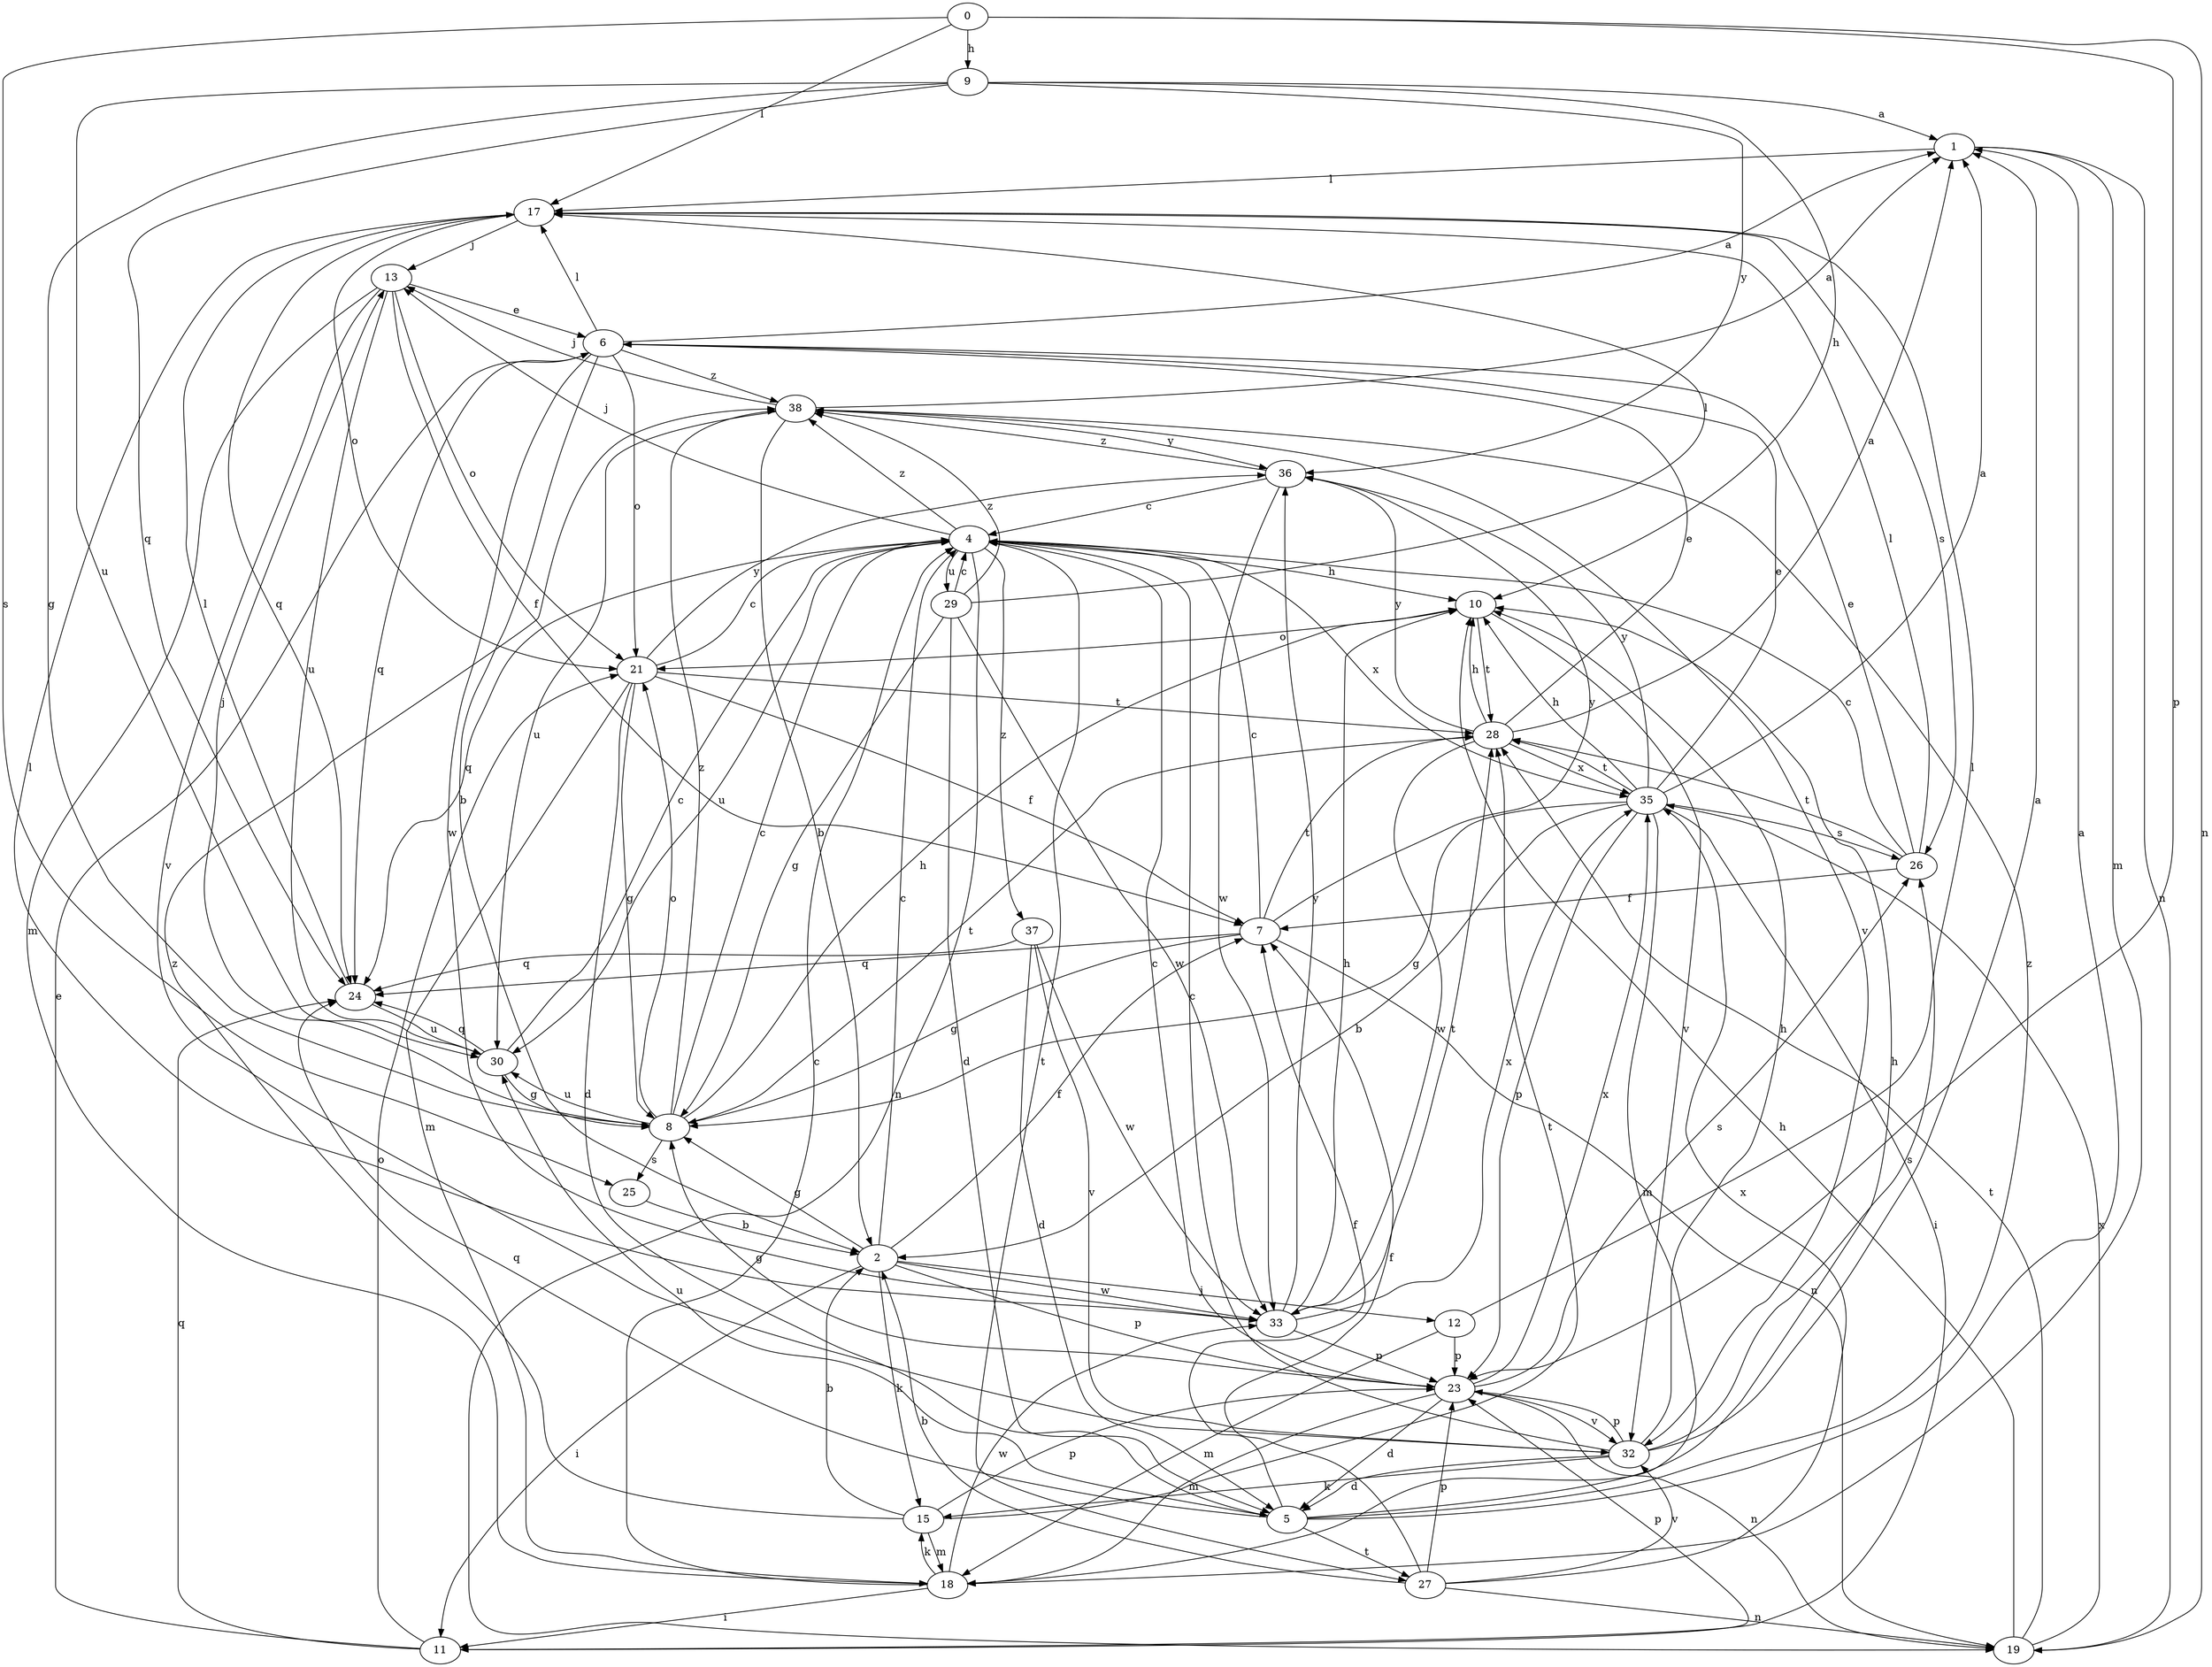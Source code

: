strict digraph  {
0;
1;
2;
4;
5;
6;
7;
8;
9;
10;
11;
12;
13;
15;
17;
18;
19;
21;
23;
24;
25;
26;
27;
28;
29;
30;
32;
33;
35;
36;
37;
38;
0 -> 9  [label=h];
0 -> 17  [label=l];
0 -> 19  [label=n];
0 -> 23  [label=p];
0 -> 25  [label=s];
1 -> 17  [label=l];
1 -> 18  [label=m];
1 -> 19  [label=n];
2 -> 4  [label=c];
2 -> 7  [label=f];
2 -> 8  [label=g];
2 -> 11  [label=i];
2 -> 12  [label=j];
2 -> 15  [label=k];
2 -> 23  [label=p];
2 -> 33  [label=w];
4 -> 10  [label=h];
4 -> 13  [label=j];
4 -> 19  [label=n];
4 -> 24  [label=q];
4 -> 27  [label=t];
4 -> 29  [label=u];
4 -> 30  [label=u];
4 -> 35  [label=x];
4 -> 37  [label=z];
4 -> 38  [label=z];
5 -> 1  [label=a];
5 -> 7  [label=f];
5 -> 10  [label=h];
5 -> 24  [label=q];
5 -> 27  [label=t];
5 -> 30  [label=u];
5 -> 38  [label=z];
6 -> 1  [label=a];
6 -> 2  [label=b];
6 -> 17  [label=l];
6 -> 21  [label=o];
6 -> 24  [label=q];
6 -> 33  [label=w];
6 -> 38  [label=z];
7 -> 4  [label=c];
7 -> 8  [label=g];
7 -> 19  [label=n];
7 -> 24  [label=q];
7 -> 28  [label=t];
7 -> 36  [label=y];
8 -> 4  [label=c];
8 -> 10  [label=h];
8 -> 13  [label=j];
8 -> 21  [label=o];
8 -> 25  [label=s];
8 -> 28  [label=t];
8 -> 30  [label=u];
8 -> 38  [label=z];
9 -> 1  [label=a];
9 -> 8  [label=g];
9 -> 10  [label=h];
9 -> 24  [label=q];
9 -> 30  [label=u];
9 -> 36  [label=y];
10 -> 21  [label=o];
10 -> 28  [label=t];
10 -> 32  [label=v];
11 -> 6  [label=e];
11 -> 21  [label=o];
11 -> 23  [label=p];
11 -> 24  [label=q];
12 -> 17  [label=l];
12 -> 18  [label=m];
12 -> 23  [label=p];
13 -> 6  [label=e];
13 -> 7  [label=f];
13 -> 18  [label=m];
13 -> 21  [label=o];
13 -> 30  [label=u];
13 -> 32  [label=v];
15 -> 2  [label=b];
15 -> 18  [label=m];
15 -> 23  [label=p];
15 -> 28  [label=t];
15 -> 38  [label=z];
17 -> 13  [label=j];
17 -> 21  [label=o];
17 -> 24  [label=q];
17 -> 26  [label=s];
18 -> 4  [label=c];
18 -> 11  [label=i];
18 -> 15  [label=k];
18 -> 33  [label=w];
19 -> 10  [label=h];
19 -> 28  [label=t];
19 -> 35  [label=x];
21 -> 4  [label=c];
21 -> 5  [label=d];
21 -> 7  [label=f];
21 -> 8  [label=g];
21 -> 18  [label=m];
21 -> 28  [label=t];
21 -> 36  [label=y];
23 -> 4  [label=c];
23 -> 5  [label=d];
23 -> 8  [label=g];
23 -> 18  [label=m];
23 -> 19  [label=n];
23 -> 26  [label=s];
23 -> 32  [label=v];
23 -> 35  [label=x];
24 -> 17  [label=l];
24 -> 30  [label=u];
25 -> 2  [label=b];
26 -> 4  [label=c];
26 -> 6  [label=e];
26 -> 7  [label=f];
26 -> 17  [label=l];
26 -> 28  [label=t];
27 -> 2  [label=b];
27 -> 7  [label=f];
27 -> 19  [label=n];
27 -> 23  [label=p];
27 -> 32  [label=v];
27 -> 35  [label=x];
28 -> 1  [label=a];
28 -> 6  [label=e];
28 -> 10  [label=h];
28 -> 33  [label=w];
28 -> 35  [label=x];
28 -> 36  [label=y];
29 -> 4  [label=c];
29 -> 5  [label=d];
29 -> 8  [label=g];
29 -> 17  [label=l];
29 -> 33  [label=w];
29 -> 38  [label=z];
30 -> 4  [label=c];
30 -> 8  [label=g];
30 -> 24  [label=q];
32 -> 1  [label=a];
32 -> 4  [label=c];
32 -> 5  [label=d];
32 -> 10  [label=h];
32 -> 15  [label=k];
32 -> 23  [label=p];
32 -> 26  [label=s];
33 -> 10  [label=h];
33 -> 17  [label=l];
33 -> 23  [label=p];
33 -> 28  [label=t];
33 -> 35  [label=x];
33 -> 36  [label=y];
35 -> 1  [label=a];
35 -> 2  [label=b];
35 -> 6  [label=e];
35 -> 8  [label=g];
35 -> 10  [label=h];
35 -> 11  [label=i];
35 -> 18  [label=m];
35 -> 23  [label=p];
35 -> 26  [label=s];
35 -> 28  [label=t];
35 -> 36  [label=y];
36 -> 4  [label=c];
36 -> 33  [label=w];
36 -> 38  [label=z];
37 -> 5  [label=d];
37 -> 24  [label=q];
37 -> 32  [label=v];
37 -> 33  [label=w];
38 -> 1  [label=a];
38 -> 2  [label=b];
38 -> 13  [label=j];
38 -> 30  [label=u];
38 -> 32  [label=v];
38 -> 36  [label=y];
}
